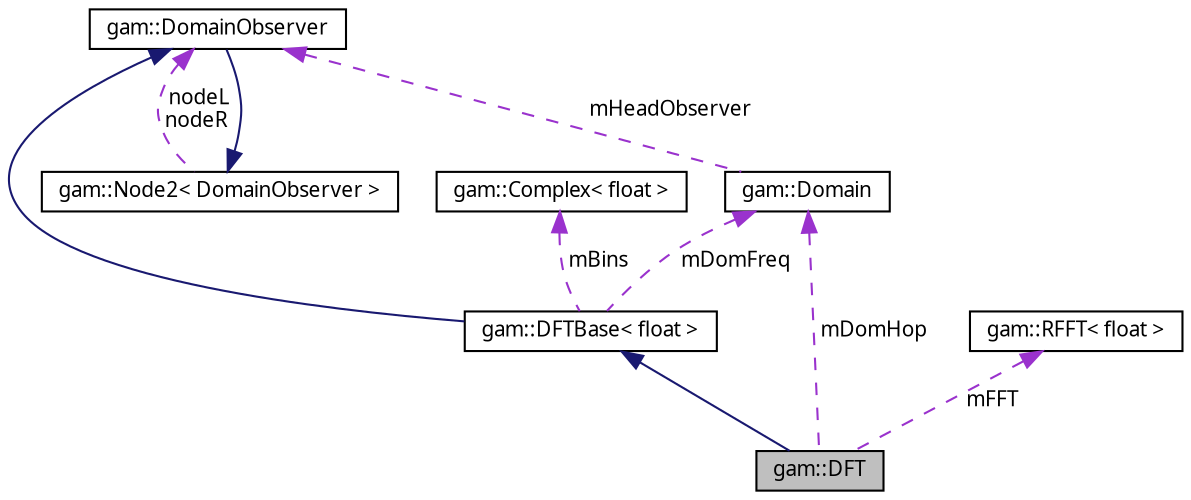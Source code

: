 digraph "gam::DFT"
{
 // LATEX_PDF_SIZE
  bgcolor="transparent";
  edge [fontname="FreeSans.ttf",fontsize="10",labelfontname="FreeSans.ttf",labelfontsize="10"];
  node [fontname="FreeSans.ttf",fontsize="10",shape=record];
  Node1 [label="gam::DFT",height=0.2,width=0.4,color="black", fillcolor="grey75", style="filled", fontcolor="black",tooltip="Discrete Fourier transform."];
  Node2 -> Node1 [dir="back",color="midnightblue",fontsize="10",style="solid",fontname="FreeSans.ttf"];
  Node2 [label="gam::DFTBase\< float \>",height=0.2,width=0.4,color="black",URL="$classgam_1_1_d_f_t_base.html",tooltip=" "];
  Node3 -> Node2 [dir="back",color="midnightblue",fontsize="10",style="solid",fontname="FreeSans.ttf"];
  Node3 [label="gam::DomainObserver",height=0.2,width=0.4,color="black",URL="$classgam_1_1_domain_observer.html",tooltip="Domain observer."];
  Node4 -> Node3 [dir="back",color="midnightblue",fontsize="10",style="solid",fontname="FreeSans.ttf"];
  Node4 [label="gam::Node2\< DomainObserver \>",height=0.2,width=0.4,color="black",URL="$classgam_1_1_node2.html",tooltip=" "];
  Node3 -> Node4 [dir="back",color="darkorchid3",fontsize="10",style="dashed",label=" nodeL\nnodeR" ,fontname="FreeSans.ttf"];
  Node5 -> Node2 [dir="back",color="darkorchid3",fontsize="10",style="dashed",label=" mDomFreq" ,fontname="FreeSans.ttf"];
  Node5 [label="gam::Domain",height=0.2,width=0.4,color="black",URL="$classgam_1_1_domain.html",tooltip="Domain subject."];
  Node3 -> Node5 [dir="back",color="darkorchid3",fontsize="10",style="dashed",label=" mHeadObserver" ,fontname="FreeSans.ttf"];
  Node6 -> Node2 [dir="back",color="darkorchid3",fontsize="10",style="dashed",label=" mBins" ,fontname="FreeSans.ttf"];
  Node6 [label="gam::Complex\< float \>",height=0.2,width=0.4,color="black",URL="$classgam_1_1_complex.html",tooltip=" "];
  Node5 -> Node1 [dir="back",color="darkorchid3",fontsize="10",style="dashed",label=" mDomHop" ,fontname="FreeSans.ttf"];
  Node7 -> Node1 [dir="back",color="darkorchid3",fontsize="10",style="dashed",label=" mFFT" ,fontname="FreeSans.ttf"];
  Node7 [label="gam::RFFT\< float \>",height=0.2,width=0.4,color="black",URL="$classgam_1_1_r_f_f_t.html",tooltip=" "];
}

